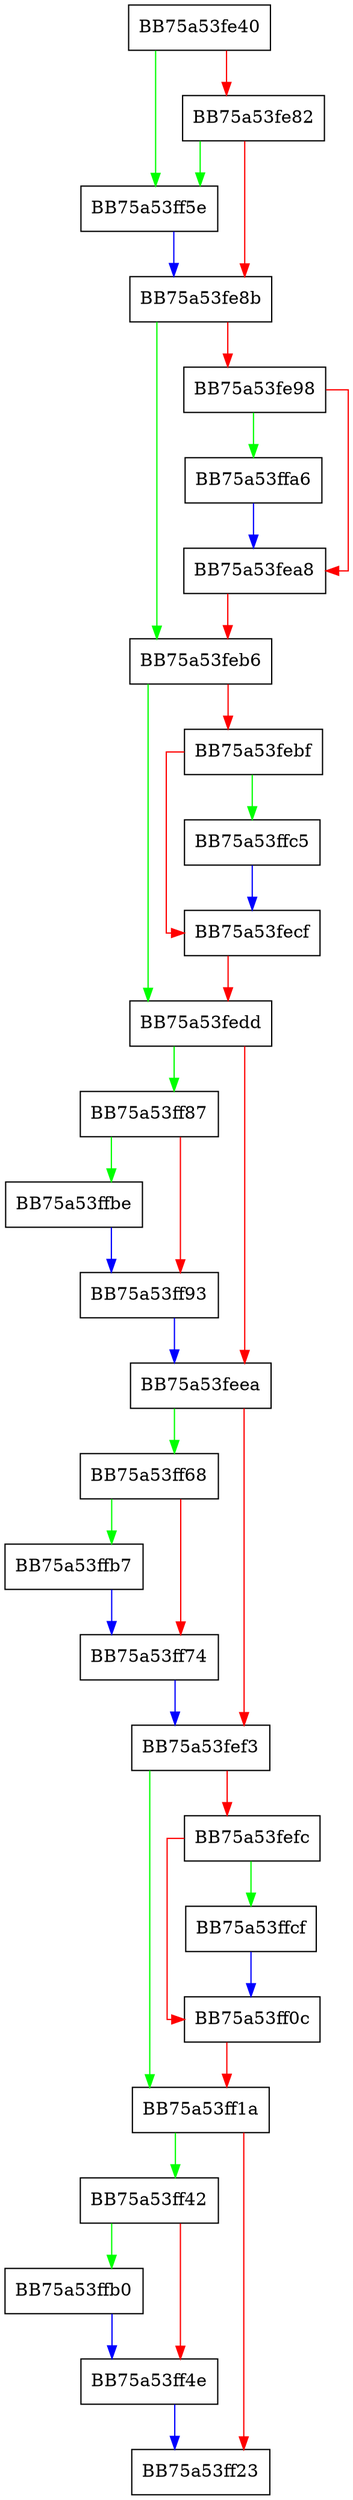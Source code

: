 digraph RpfAPI_FreeLnkFileInfo {
  node [shape="box"];
  graph [splines=ortho];
  BB75a53fe40 -> BB75a53ff5e [color="green"];
  BB75a53fe40 -> BB75a53fe82 [color="red"];
  BB75a53fe82 -> BB75a53ff5e [color="green"];
  BB75a53fe82 -> BB75a53fe8b [color="red"];
  BB75a53fe8b -> BB75a53feb6 [color="green"];
  BB75a53fe8b -> BB75a53fe98 [color="red"];
  BB75a53fe98 -> BB75a53ffa6 [color="green"];
  BB75a53fe98 -> BB75a53fea8 [color="red"];
  BB75a53fea8 -> BB75a53feb6 [color="red"];
  BB75a53feb6 -> BB75a53fedd [color="green"];
  BB75a53feb6 -> BB75a53febf [color="red"];
  BB75a53febf -> BB75a53ffc5 [color="green"];
  BB75a53febf -> BB75a53fecf [color="red"];
  BB75a53fecf -> BB75a53fedd [color="red"];
  BB75a53fedd -> BB75a53ff87 [color="green"];
  BB75a53fedd -> BB75a53feea [color="red"];
  BB75a53feea -> BB75a53ff68 [color="green"];
  BB75a53feea -> BB75a53fef3 [color="red"];
  BB75a53fef3 -> BB75a53ff1a [color="green"];
  BB75a53fef3 -> BB75a53fefc [color="red"];
  BB75a53fefc -> BB75a53ffcf [color="green"];
  BB75a53fefc -> BB75a53ff0c [color="red"];
  BB75a53ff0c -> BB75a53ff1a [color="red"];
  BB75a53ff1a -> BB75a53ff42 [color="green"];
  BB75a53ff1a -> BB75a53ff23 [color="red"];
  BB75a53ff42 -> BB75a53ffb0 [color="green"];
  BB75a53ff42 -> BB75a53ff4e [color="red"];
  BB75a53ff4e -> BB75a53ff23 [color="blue"];
  BB75a53ff5e -> BB75a53fe8b [color="blue"];
  BB75a53ff68 -> BB75a53ffb7 [color="green"];
  BB75a53ff68 -> BB75a53ff74 [color="red"];
  BB75a53ff74 -> BB75a53fef3 [color="blue"];
  BB75a53ff87 -> BB75a53ffbe [color="green"];
  BB75a53ff87 -> BB75a53ff93 [color="red"];
  BB75a53ff93 -> BB75a53feea [color="blue"];
  BB75a53ffa6 -> BB75a53fea8 [color="blue"];
  BB75a53ffb0 -> BB75a53ff4e [color="blue"];
  BB75a53ffb7 -> BB75a53ff74 [color="blue"];
  BB75a53ffbe -> BB75a53ff93 [color="blue"];
  BB75a53ffc5 -> BB75a53fecf [color="blue"];
  BB75a53ffcf -> BB75a53ff0c [color="blue"];
}